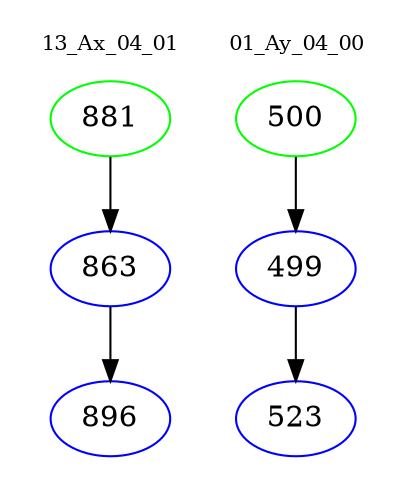 digraph{
subgraph cluster_0 {
color = white
label = "13_Ax_04_01";
fontsize=10;
T0_881 [label="881", color="green"]
T0_881 -> T0_863 [color="black"]
T0_863 [label="863", color="blue"]
T0_863 -> T0_896 [color="black"]
T0_896 [label="896", color="blue"]
}
subgraph cluster_1 {
color = white
label = "01_Ay_04_00";
fontsize=10;
T1_500 [label="500", color="green"]
T1_500 -> T1_499 [color="black"]
T1_499 [label="499", color="blue"]
T1_499 -> T1_523 [color="black"]
T1_523 [label="523", color="blue"]
}
}
